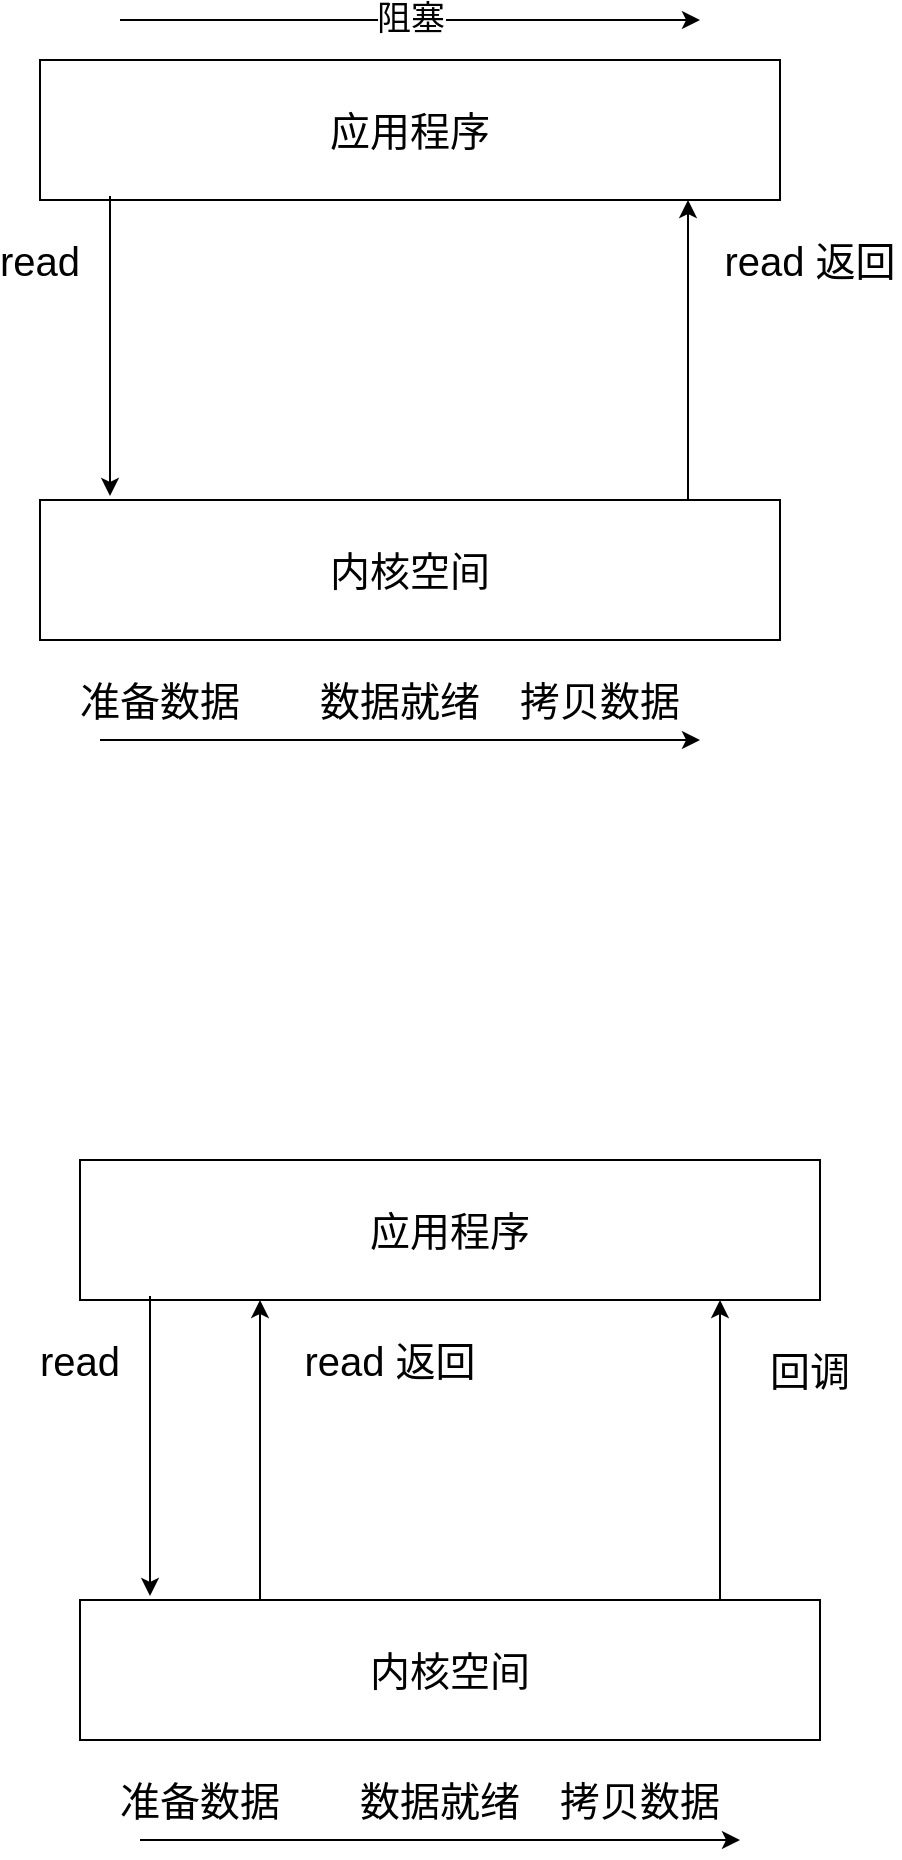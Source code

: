 <mxfile version="14.6.13" type="device"><diagram id="m6jfPhzPuDD0rgbOAUoK" name="第 1 页"><mxGraphModel dx="1113" dy="744" grid="1" gridSize="10" guides="1" tooltips="1" connect="1" arrows="1" fold="1" page="1" pageScale="1" pageWidth="2339" pageHeight="3300" math="0" shadow="0"><root><mxCell id="0"/><mxCell id="1" parent="0"/><mxCell id="TO__9jPO3CYwKBeeMsRH-1" value="应用程序" style="rounded=0;whiteSpace=wrap;html=1;fontSize=20;" vertex="1" parent="1"><mxGeometry x="90" y="70" width="370" height="70" as="geometry"/></mxCell><mxCell id="TO__9jPO3CYwKBeeMsRH-2" value="内核空间" style="rounded=0;whiteSpace=wrap;html=1;fontSize=20;" vertex="1" parent="1"><mxGeometry x="90" y="290" width="370" height="70" as="geometry"/></mxCell><mxCell id="TO__9jPO3CYwKBeeMsRH-3" value="" style="endArrow=classic;html=1;fontSize=20;exitX=0.149;exitY=0.986;exitDx=0;exitDy=0;exitPerimeter=0;entryX=0.149;entryY=-0.014;entryDx=0;entryDy=0;entryPerimeter=0;" edge="1" parent="1"><mxGeometry width="50" height="50" relative="1" as="geometry"><mxPoint x="125.0" y="138.0" as="sourcePoint"/><mxPoint x="125.0" y="288" as="targetPoint"/></mxGeometry></mxCell><mxCell id="TO__9jPO3CYwKBeeMsRH-5" value="" style="endArrow=classic;html=1;fontSize=20;exitX=0.149;exitY=0.986;exitDx=0;exitDy=0;exitPerimeter=0;entryX=0.149;entryY=-0.014;entryDx=0;entryDy=0;entryPerimeter=0;" edge="1" parent="1"><mxGeometry width="50" height="50" relative="1" as="geometry"><mxPoint x="414" y="290" as="sourcePoint"/><mxPoint x="414" y="140" as="targetPoint"/></mxGeometry></mxCell><mxCell id="TO__9jPO3CYwKBeeMsRH-6" value="read" style="text;html=1;strokeColor=none;fillColor=none;align=center;verticalAlign=middle;whiteSpace=wrap;rounded=0;fontSize=20;" vertex="1" parent="1"><mxGeometry x="70" y="160" width="40" height="20" as="geometry"/></mxCell><mxCell id="TO__9jPO3CYwKBeeMsRH-7" value="read 返回" style="text;html=1;strokeColor=none;fillColor=none;align=center;verticalAlign=middle;whiteSpace=wrap;rounded=0;fontSize=20;" vertex="1" parent="1"><mxGeometry x="430" y="160" width="90" height="20" as="geometry"/></mxCell><mxCell id="TO__9jPO3CYwKBeeMsRH-8" value="" style="endArrow=classic;html=1;fontSize=20;" edge="1" parent="1"><mxGeometry relative="1" as="geometry"><mxPoint x="130" y="50" as="sourcePoint"/><mxPoint x="420" y="50" as="targetPoint"/><Array as="points"><mxPoint x="280" y="50"/></Array></mxGeometry></mxCell><mxCell id="TO__9jPO3CYwKBeeMsRH-9" value="阻塞" style="edgeLabel;resizable=0;html=1;align=center;verticalAlign=middle;fontSize=17;" connectable="0" vertex="1" parent="TO__9jPO3CYwKBeeMsRH-8"><mxGeometry relative="1" as="geometry"/></mxCell><mxCell id="TO__9jPO3CYwKBeeMsRH-13" value="准备数据" style="text;html=1;strokeColor=none;fillColor=none;align=center;verticalAlign=middle;whiteSpace=wrap;rounded=0;fontSize=20;" vertex="1" parent="1"><mxGeometry x="100" y="380" width="100" height="20" as="geometry"/></mxCell><mxCell id="TO__9jPO3CYwKBeeMsRH-14" value="拷贝数据" style="text;html=1;strokeColor=none;fillColor=none;align=center;verticalAlign=middle;whiteSpace=wrap;rounded=0;fontSize=20;" vertex="1" parent="1"><mxGeometry x="320" y="380" width="100" height="20" as="geometry"/></mxCell><mxCell id="TO__9jPO3CYwKBeeMsRH-15" value="" style="endArrow=classic;html=1;fontSize=20;" edge="1" parent="1"><mxGeometry width="50" height="50" relative="1" as="geometry"><mxPoint x="120" y="410" as="sourcePoint"/><mxPoint x="420" y="410" as="targetPoint"/></mxGeometry></mxCell><mxCell id="TO__9jPO3CYwKBeeMsRH-16" value="数据就绪" style="text;html=1;strokeColor=none;fillColor=none;align=center;verticalAlign=middle;whiteSpace=wrap;rounded=0;fontSize=20;" vertex="1" parent="1"><mxGeometry x="220" y="380" width="100" height="20" as="geometry"/></mxCell><mxCell id="TO__9jPO3CYwKBeeMsRH-29" value="应用程序" style="rounded=0;whiteSpace=wrap;html=1;fontSize=20;" vertex="1" parent="1"><mxGeometry x="110" y="620" width="370" height="70" as="geometry"/></mxCell><mxCell id="TO__9jPO3CYwKBeeMsRH-30" value="内核空间" style="rounded=0;whiteSpace=wrap;html=1;fontSize=20;" vertex="1" parent="1"><mxGeometry x="110" y="840" width="370" height="70" as="geometry"/></mxCell><mxCell id="TO__9jPO3CYwKBeeMsRH-31" value="" style="endArrow=classic;html=1;fontSize=20;exitX=0.149;exitY=0.986;exitDx=0;exitDy=0;exitPerimeter=0;entryX=0.149;entryY=-0.014;entryDx=0;entryDy=0;entryPerimeter=0;" edge="1" parent="1"><mxGeometry width="50" height="50" relative="1" as="geometry"><mxPoint x="145" y="688.0" as="sourcePoint"/><mxPoint x="145" y="838" as="targetPoint"/></mxGeometry></mxCell><mxCell id="TO__9jPO3CYwKBeeMsRH-32" value="" style="endArrow=classic;html=1;fontSize=20;exitX=0.149;exitY=0.986;exitDx=0;exitDy=0;exitPerimeter=0;entryX=0.149;entryY=-0.014;entryDx=0;entryDy=0;entryPerimeter=0;" edge="1" parent="1"><mxGeometry width="50" height="50" relative="1" as="geometry"><mxPoint x="200" y="840" as="sourcePoint"/><mxPoint x="200" y="690" as="targetPoint"/></mxGeometry></mxCell><mxCell id="TO__9jPO3CYwKBeeMsRH-33" value="read" style="text;html=1;strokeColor=none;fillColor=none;align=center;verticalAlign=middle;whiteSpace=wrap;rounded=0;fontSize=20;" vertex="1" parent="1"><mxGeometry x="90" y="710" width="40" height="20" as="geometry"/></mxCell><mxCell id="TO__9jPO3CYwKBeeMsRH-34" value="read 返回" style="text;html=1;strokeColor=none;fillColor=none;align=center;verticalAlign=middle;whiteSpace=wrap;rounded=0;fontSize=20;" vertex="1" parent="1"><mxGeometry x="220" y="710" width="90" height="20" as="geometry"/></mxCell><mxCell id="TO__9jPO3CYwKBeeMsRH-37" value="准备数据" style="text;html=1;strokeColor=none;fillColor=none;align=center;verticalAlign=middle;whiteSpace=wrap;rounded=0;fontSize=20;" vertex="1" parent="1"><mxGeometry x="120" y="930" width="100" height="20" as="geometry"/></mxCell><mxCell id="TO__9jPO3CYwKBeeMsRH-38" value="拷贝数据" style="text;html=1;strokeColor=none;fillColor=none;align=center;verticalAlign=middle;whiteSpace=wrap;rounded=0;fontSize=20;" vertex="1" parent="1"><mxGeometry x="340" y="930" width="100" height="20" as="geometry"/></mxCell><mxCell id="TO__9jPO3CYwKBeeMsRH-39" value="" style="endArrow=classic;html=1;fontSize=20;" edge="1" parent="1"><mxGeometry width="50" height="50" relative="1" as="geometry"><mxPoint x="140" y="960" as="sourcePoint"/><mxPoint x="440" y="960" as="targetPoint"/></mxGeometry></mxCell><mxCell id="TO__9jPO3CYwKBeeMsRH-40" value="数据就绪" style="text;html=1;strokeColor=none;fillColor=none;align=center;verticalAlign=middle;whiteSpace=wrap;rounded=0;fontSize=20;" vertex="1" parent="1"><mxGeometry x="240" y="930" width="100" height="20" as="geometry"/></mxCell><mxCell id="TO__9jPO3CYwKBeeMsRH-41" value="" style="endArrow=classic;html=1;fontSize=20;exitX=0.149;exitY=0.986;exitDx=0;exitDy=0;exitPerimeter=0;entryX=0.149;entryY=-0.014;entryDx=0;entryDy=0;entryPerimeter=0;" edge="1" parent="1"><mxGeometry width="50" height="50" relative="1" as="geometry"><mxPoint x="430" y="840.0" as="sourcePoint"/><mxPoint x="430" y="690.0" as="targetPoint"/></mxGeometry></mxCell><mxCell id="TO__9jPO3CYwKBeeMsRH-42" value="回调" style="text;html=1;strokeColor=none;fillColor=none;align=center;verticalAlign=middle;whiteSpace=wrap;rounded=0;fontSize=20;" vertex="1" parent="1"><mxGeometry x="430" y="715" width="90" height="20" as="geometry"/></mxCell></root></mxGraphModel></diagram></mxfile>